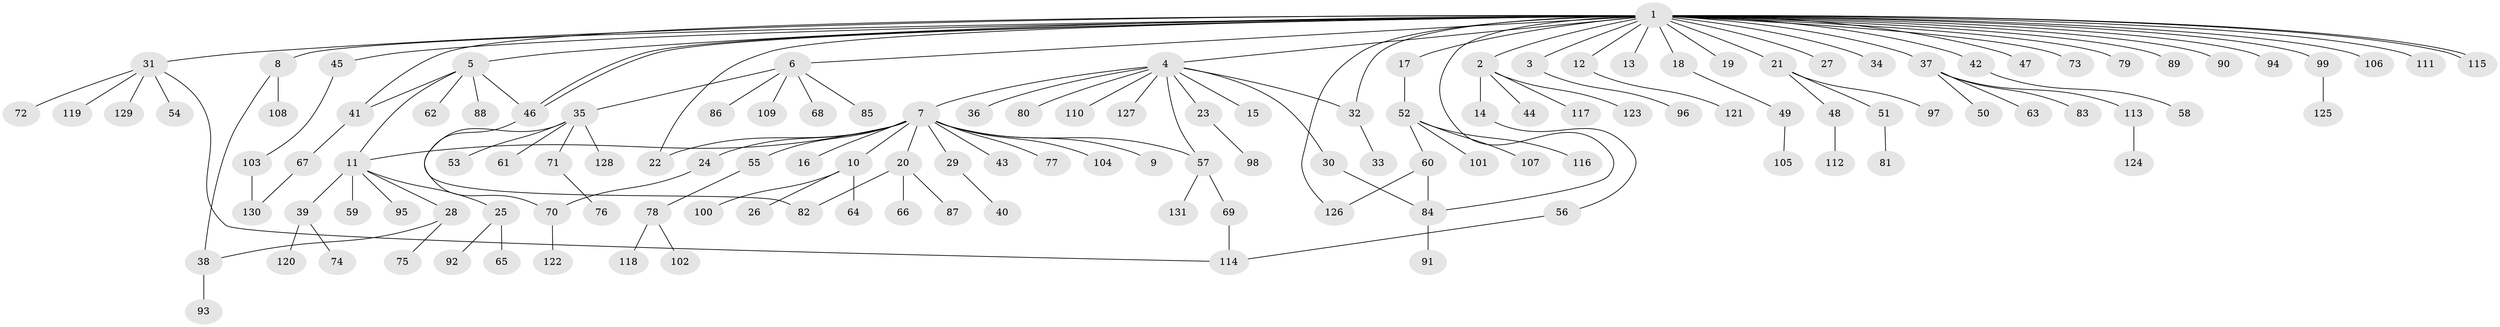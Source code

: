 // coarse degree distribution, {2: 0.17647058823529413, 9: 0.014705882352941176, 1: 0.6176470588235294, 3: 0.07352941176470588, 4: 0.058823529411764705, 31: 0.014705882352941176, 5: 0.014705882352941176, 12: 0.014705882352941176, 6: 0.014705882352941176}
// Generated by graph-tools (version 1.1) at 2025/36/03/04/25 23:36:55]
// undirected, 131 vertices, 147 edges
graph export_dot {
  node [color=gray90,style=filled];
  1;
  2;
  3;
  4;
  5;
  6;
  7;
  8;
  9;
  10;
  11;
  12;
  13;
  14;
  15;
  16;
  17;
  18;
  19;
  20;
  21;
  22;
  23;
  24;
  25;
  26;
  27;
  28;
  29;
  30;
  31;
  32;
  33;
  34;
  35;
  36;
  37;
  38;
  39;
  40;
  41;
  42;
  43;
  44;
  45;
  46;
  47;
  48;
  49;
  50;
  51;
  52;
  53;
  54;
  55;
  56;
  57;
  58;
  59;
  60;
  61;
  62;
  63;
  64;
  65;
  66;
  67;
  68;
  69;
  70;
  71;
  72;
  73;
  74;
  75;
  76;
  77;
  78;
  79;
  80;
  81;
  82;
  83;
  84;
  85;
  86;
  87;
  88;
  89;
  90;
  91;
  92;
  93;
  94;
  95;
  96;
  97;
  98;
  99;
  100;
  101;
  102;
  103;
  104;
  105;
  106;
  107;
  108;
  109;
  110;
  111;
  112;
  113;
  114;
  115;
  116;
  117;
  118;
  119;
  120;
  121;
  122;
  123;
  124;
  125;
  126;
  127;
  128;
  129;
  130;
  131;
  1 -- 2;
  1 -- 3;
  1 -- 4;
  1 -- 5;
  1 -- 6;
  1 -- 8;
  1 -- 12;
  1 -- 13;
  1 -- 17;
  1 -- 18;
  1 -- 19;
  1 -- 21;
  1 -- 22;
  1 -- 27;
  1 -- 31;
  1 -- 32;
  1 -- 34;
  1 -- 37;
  1 -- 41;
  1 -- 42;
  1 -- 45;
  1 -- 46;
  1 -- 46;
  1 -- 47;
  1 -- 73;
  1 -- 79;
  1 -- 84;
  1 -- 89;
  1 -- 90;
  1 -- 94;
  1 -- 99;
  1 -- 106;
  1 -- 111;
  1 -- 115;
  1 -- 115;
  1 -- 126;
  2 -- 14;
  2 -- 44;
  2 -- 117;
  2 -- 123;
  3 -- 96;
  4 -- 7;
  4 -- 15;
  4 -- 23;
  4 -- 30;
  4 -- 32;
  4 -- 36;
  4 -- 57;
  4 -- 80;
  4 -- 110;
  4 -- 127;
  5 -- 11;
  5 -- 41;
  5 -- 46;
  5 -- 62;
  5 -- 88;
  6 -- 35;
  6 -- 68;
  6 -- 85;
  6 -- 86;
  6 -- 109;
  7 -- 9;
  7 -- 10;
  7 -- 11;
  7 -- 16;
  7 -- 20;
  7 -- 22;
  7 -- 24;
  7 -- 29;
  7 -- 43;
  7 -- 55;
  7 -- 57;
  7 -- 77;
  7 -- 104;
  8 -- 38;
  8 -- 108;
  10 -- 26;
  10 -- 64;
  10 -- 100;
  11 -- 25;
  11 -- 28;
  11 -- 39;
  11 -- 59;
  11 -- 95;
  12 -- 121;
  14 -- 56;
  17 -- 52;
  18 -- 49;
  20 -- 66;
  20 -- 82;
  20 -- 87;
  21 -- 48;
  21 -- 51;
  21 -- 97;
  23 -- 98;
  24 -- 70;
  25 -- 65;
  25 -- 92;
  28 -- 38;
  28 -- 75;
  29 -- 40;
  30 -- 84;
  31 -- 54;
  31 -- 72;
  31 -- 114;
  31 -- 119;
  31 -- 129;
  32 -- 33;
  35 -- 53;
  35 -- 61;
  35 -- 70;
  35 -- 71;
  35 -- 128;
  37 -- 50;
  37 -- 63;
  37 -- 83;
  37 -- 113;
  38 -- 93;
  39 -- 74;
  39 -- 120;
  41 -- 67;
  42 -- 58;
  45 -- 103;
  46 -- 82;
  48 -- 112;
  49 -- 105;
  51 -- 81;
  52 -- 60;
  52 -- 101;
  52 -- 107;
  52 -- 116;
  55 -- 78;
  56 -- 114;
  57 -- 69;
  57 -- 131;
  60 -- 84;
  60 -- 126;
  67 -- 130;
  69 -- 114;
  70 -- 122;
  71 -- 76;
  78 -- 102;
  78 -- 118;
  84 -- 91;
  99 -- 125;
  103 -- 130;
  113 -- 124;
}
